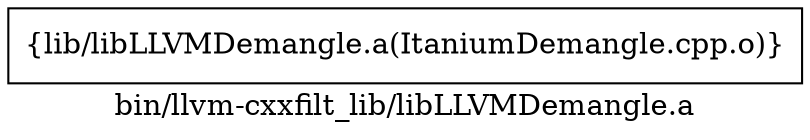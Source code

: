 digraph "bin/llvm-cxxfilt_lib/libLLVMDemangle.a" {
	label="bin/llvm-cxxfilt_lib/libLLVMDemangle.a";
	rankdir=LR;

	Node0x560c5ec91418 [shape=record,shape=box,group=0,label="{lib/libLLVMDemangle.a(ItaniumDemangle.cpp.o)}"];
}
